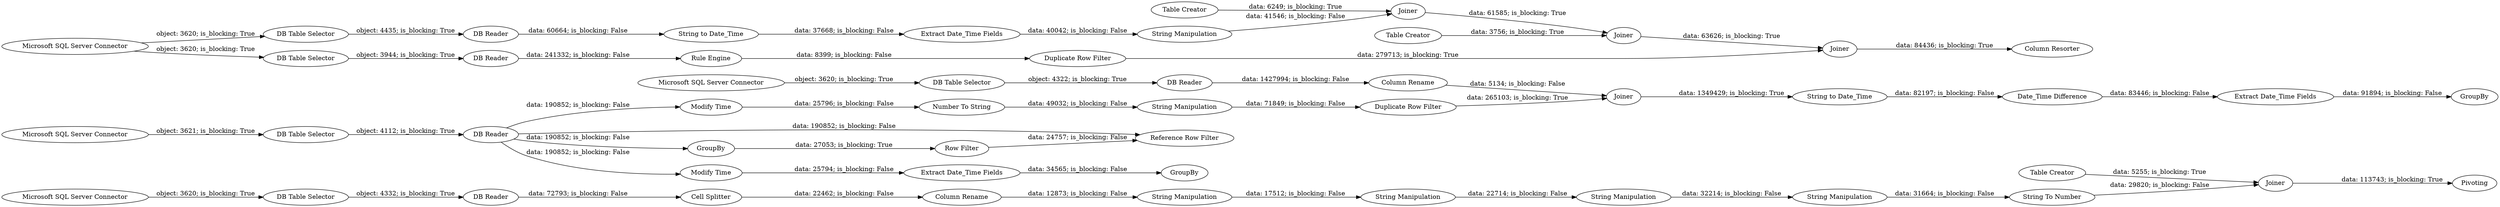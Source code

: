digraph {
	"1840292049278839771_168" [label=Joiner]
	"-4654624103440569339_339" [label=Joiner]
	"-7606273756659669860_43" [label="Microsoft SQL Server Connector"]
	"-4805724812940245422_90" [label="Rule Engine"]
	"-4654624103440569339_335" [label="Modify Time"]
	"-4805724812940245422_45" [label="DB Reader"]
	"-4654624103440569339_344" [label="Column Rename"]
	"-407834628374841916_44" [label="DB Table Selector"]
	"1840292049278839771_4" [label="String Manipulation"]
	"-4654624103440569339_327" [label=Pivoting]
	"-7606273756659669860_45" [label="DB Reader"]
	"-4654624103440569339_345" [label="String to Date_Time"]
	"-4654624103440569339_325" [label="Cell Splitter"]
	"1840292049278839771_167" [label="Table Creator"]
	"-4805724812940245422_93" [label="String Manipulation"]
	"-4654624103440569339_332" [label="Extract Date_Time Fields"]
	"-407834628374841916_45" [label="DB Reader"]
	"-4805724812940245422_44" [label="DB Table Selector"]
	"-4654624103440569339_337" [label="String Manipulation"]
	"-4805724812940245422_43" [label="Microsoft SQL Server Connector"]
	"-4805724812940245422_82" [label="String to Date_Time"]
	"-4654624103440569339_338" [label="Duplicate Row Filter"]
	"-4654624103440569339_342" [label="Reference Row Filter"]
	"-4654624103440569339_341" [label="Row Filter"]
	"3983069848922980531_43" [label="Microsoft SQL Server Connector"]
	"-4805724812940245422_96" [label="Duplicate Row Filter"]
	"-4805724812940245422_83" [label="Extract Date_Time Fields"]
	"1840292049278839771_6" [label="String To Number"]
	"-4805724812940245422_88" [label="DB Reader"]
	"-4805724812940245422_89" [label="DB Table Selector"]
	"3983069848922980531_45" [label="DB Reader"]
	"-4654624103440569339_346" [label="Date_Time Difference"]
	"-4805724812940245422_94" [label="Table Creator"]
	"-4805724812940245422_85" [label=Joiner]
	"-4654624103440569339_336" [label="Number To String"]
	"-4805724812940245422_95" [label=Joiner]
	"1840292049278839771_5" [label="String Manipulation"]
	"-4805724812940245422_98" [label="Column Resorter"]
	"-7606273756659669860_44" [label="DB Table Selector"]
	"-4654624103440569339_326" [label="Column Rename"]
	"-4654624103440569339_340" [label=GroupBy]
	"-4654624103440569339_331" [label="Modify Time"]
	"1840292049278839771_2" [label="String Manipulation"]
	"3983069848922980531_44" [label="DB Table Selector"]
	"1840292049278839771_3" [label="String Manipulation"]
	"-4805724812940245422_84" [label="Table Creator"]
	"-4805724812940245422_97" [label=Joiner]
	"-407834628374841916_43" [label="Microsoft SQL Server Connector"]
	"-4654624103440569339_348" [label=GroupBy]
	"-4654624103440569339_347" [label="Extract Date_Time Fields"]
	"-4654624103440569339_333" [label=GroupBy]
	"-4805724812940245422_97" -> "-4805724812940245422_98" [label="data: 84436; is_blocking: True"]
	"-4654624103440569339_335" -> "-4654624103440569339_336" [label="data: 25796; is_blocking: False"]
	"-7606273756659669860_43" -> "-7606273756659669860_44" [label="object: 3620; is_blocking: True"]
	"-4805724812940245422_45" -> "-4805724812940245422_82" [label="data: 60664; is_blocking: False"]
	"-4805724812940245422_83" -> "-4805724812940245422_93" [label="data: 40042; is_blocking: False"]
	"-4654624103440569339_332" -> "-4654624103440569339_333" [label="data: 34565; is_blocking: False"]
	"-4805724812940245422_43" -> "-4805724812940245422_89" [label="object: 3620; is_blocking: True"]
	"-407834628374841916_45" -> "-4654624103440569339_335" [label="data: 190852; is_blocking: False"]
	"-4654624103440569339_344" -> "-4654624103440569339_339" [label="data: 5134; is_blocking: False"]
	"1840292049278839771_2" -> "1840292049278839771_3" [label="data: 17512; is_blocking: False"]
	"-4654624103440569339_347" -> "-4654624103440569339_348" [label="data: 91894; is_blocking: False"]
	"-4654624103440569339_336" -> "-4654624103440569339_337" [label="data: 49032; is_blocking: False"]
	"3983069848922980531_43" -> "3983069848922980531_44" [label="object: 3620; is_blocking: True"]
	"-4805724812940245422_43" -> "-4805724812940245422_44" [label="object: 3620; is_blocking: True"]
	"1840292049278839771_5" -> "1840292049278839771_6" [label="data: 31664; is_blocking: False"]
	"1840292049278839771_6" -> "1840292049278839771_168" [label="data: 29820; is_blocking: False"]
	"-4805724812940245422_89" -> "-4805724812940245422_88" [label="object: 3944; is_blocking: True"]
	"-4805724812940245422_90" -> "-4805724812940245422_96" [label="data: 8399; is_blocking: False"]
	"-4654624103440569339_340" -> "-4654624103440569339_341" [label="data: 27053; is_blocking: True"]
	"-4654624103440569339_331" -> "-4654624103440569339_332" [label="data: 25794; is_blocking: False"]
	"1840292049278839771_168" -> "-4654624103440569339_327" [label="data: 113743; is_blocking: True"]
	"-407834628374841916_45" -> "-4654624103440569339_342" [label="data: 190852; is_blocking: False"]
	"-4805724812940245422_96" -> "-4805724812940245422_97" [label="data: 279713; is_blocking: True"]
	"-7606273756659669860_44" -> "-7606273756659669860_45" [label="object: 4332; is_blocking: True"]
	"-4654624103440569339_346" -> "-4654624103440569339_347" [label="data: 83446; is_blocking: False"]
	"-4654624103440569339_325" -> "-4654624103440569339_326" [label="data: 22462; is_blocking: False"]
	"-4805724812940245422_44" -> "-4805724812940245422_45" [label="object: 4435; is_blocking: True"]
	"-4805724812940245422_93" -> "-4805724812940245422_85" [label="data: 41546; is_blocking: False"]
	"-407834628374841916_43" -> "-407834628374841916_44" [label="object: 3621; is_blocking: True"]
	"-4805724812940245422_85" -> "-4805724812940245422_95" [label="data: 61585; is_blocking: True"]
	"1840292049278839771_4" -> "1840292049278839771_5" [label="data: 32214; is_blocking: False"]
	"-4654624103440569339_341" -> "-4654624103440569339_342" [label="data: 24757; is_blocking: False"]
	"3983069848922980531_44" -> "3983069848922980531_45" [label="object: 4322; is_blocking: True"]
	"3983069848922980531_45" -> "-4654624103440569339_344" [label="data: 1427994; is_blocking: False"]
	"-4805724812940245422_94" -> "-4805724812940245422_95" [label="data: 3756; is_blocking: True"]
	"-4654624103440569339_345" -> "-4654624103440569339_346" [label="data: 82197; is_blocking: False"]
	"-4654624103440569339_338" -> "-4654624103440569339_339" [label="data: 265103; is_blocking: True"]
	"-4805724812940245422_84" -> "-4805724812940245422_85" [label="data: 6249; is_blocking: True"]
	"-4654624103440569339_339" -> "-4654624103440569339_345" [label="data: 1349429; is_blocking: True"]
	"-407834628374841916_44" -> "-407834628374841916_45" [label="object: 4112; is_blocking: True"]
	"-407834628374841916_45" -> "-4654624103440569339_331" [label="data: 190852; is_blocking: False"]
	"1840292049278839771_167" -> "1840292049278839771_168" [label="data: 5255; is_blocking: True"]
	"1840292049278839771_3" -> "1840292049278839771_4" [label="data: 22714; is_blocking: False"]
	"-4654624103440569339_337" -> "-4654624103440569339_338" [label="data: 71849; is_blocking: False"]
	"-7606273756659669860_45" -> "-4654624103440569339_325" [label="data: 72793; is_blocking: False"]
	"-4805724812940245422_95" -> "-4805724812940245422_97" [label="data: 63626; is_blocking: True"]
	"-4654624103440569339_326" -> "1840292049278839771_2" [label="data: 12873; is_blocking: False"]
	"-4805724812940245422_88" -> "-4805724812940245422_90" [label="data: 241332; is_blocking: False"]
	"-407834628374841916_45" -> "-4654624103440569339_340" [label="data: 190852; is_blocking: False"]
	"-4805724812940245422_82" -> "-4805724812940245422_83" [label="data: 37668; is_blocking: False"]
	rankdir=LR
}

